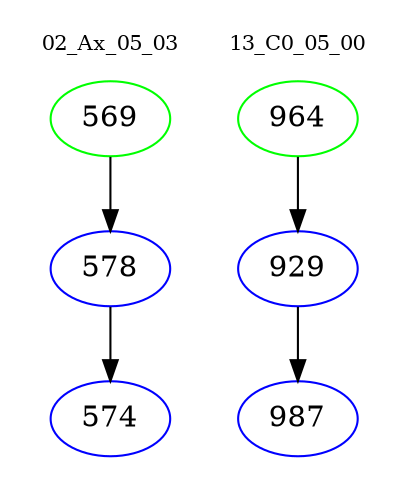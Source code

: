 digraph{
subgraph cluster_0 {
color = white
label = "02_Ax_05_03";
fontsize=10;
T0_569 [label="569", color="green"]
T0_569 -> T0_578 [color="black"]
T0_578 [label="578", color="blue"]
T0_578 -> T0_574 [color="black"]
T0_574 [label="574", color="blue"]
}
subgraph cluster_1 {
color = white
label = "13_C0_05_00";
fontsize=10;
T1_964 [label="964", color="green"]
T1_964 -> T1_929 [color="black"]
T1_929 [label="929", color="blue"]
T1_929 -> T1_987 [color="black"]
T1_987 [label="987", color="blue"]
}
}
